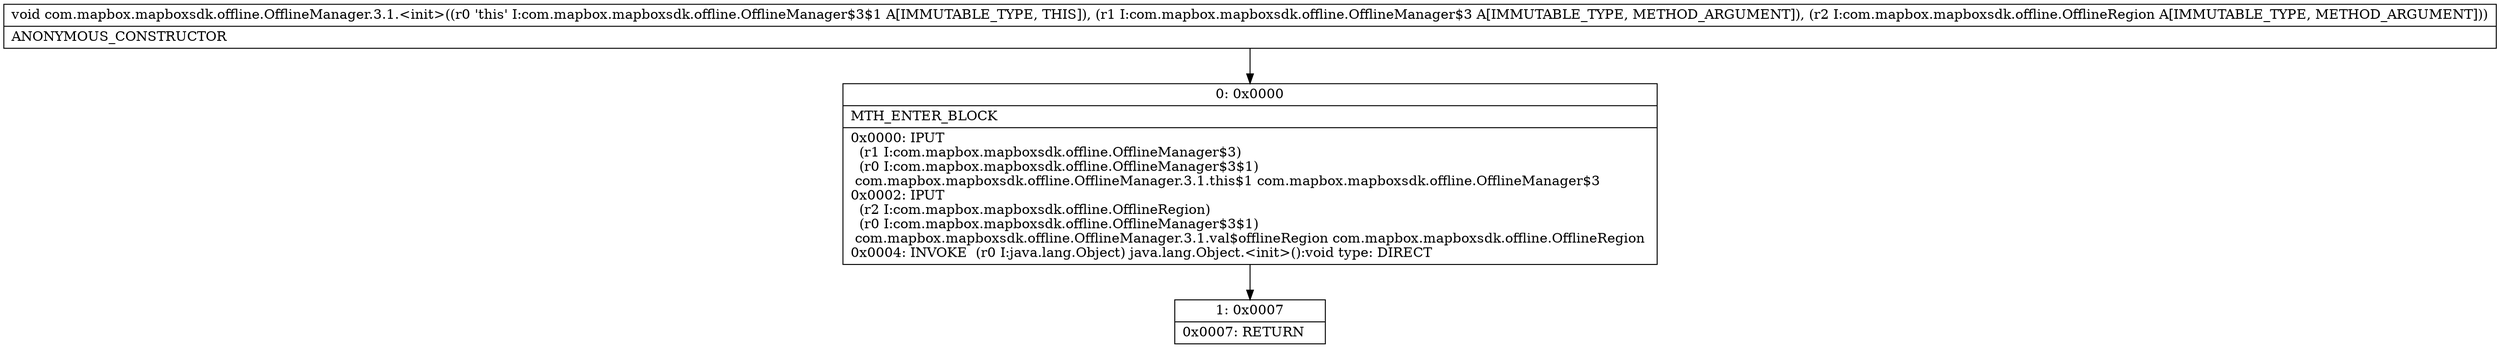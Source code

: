 digraph "CFG forcom.mapbox.mapboxsdk.offline.OfflineManager.3.1.\<init\>(Lcom\/mapbox\/mapboxsdk\/offline\/OfflineManager$3;Lcom\/mapbox\/mapboxsdk\/offline\/OfflineRegion;)V" {
Node_0 [shape=record,label="{0\:\ 0x0000|MTH_ENTER_BLOCK\l|0x0000: IPUT  \l  (r1 I:com.mapbox.mapboxsdk.offline.OfflineManager$3)\l  (r0 I:com.mapbox.mapboxsdk.offline.OfflineManager$3$1)\l com.mapbox.mapboxsdk.offline.OfflineManager.3.1.this$1 com.mapbox.mapboxsdk.offline.OfflineManager$3 \l0x0002: IPUT  \l  (r2 I:com.mapbox.mapboxsdk.offline.OfflineRegion)\l  (r0 I:com.mapbox.mapboxsdk.offline.OfflineManager$3$1)\l com.mapbox.mapboxsdk.offline.OfflineManager.3.1.val$offlineRegion com.mapbox.mapboxsdk.offline.OfflineRegion \l0x0004: INVOKE  (r0 I:java.lang.Object) java.lang.Object.\<init\>():void type: DIRECT \l}"];
Node_1 [shape=record,label="{1\:\ 0x0007|0x0007: RETURN   \l}"];
MethodNode[shape=record,label="{void com.mapbox.mapboxsdk.offline.OfflineManager.3.1.\<init\>((r0 'this' I:com.mapbox.mapboxsdk.offline.OfflineManager$3$1 A[IMMUTABLE_TYPE, THIS]), (r1 I:com.mapbox.mapboxsdk.offline.OfflineManager$3 A[IMMUTABLE_TYPE, METHOD_ARGUMENT]), (r2 I:com.mapbox.mapboxsdk.offline.OfflineRegion A[IMMUTABLE_TYPE, METHOD_ARGUMENT]))  | ANONYMOUS_CONSTRUCTOR\l}"];
MethodNode -> Node_0;
Node_0 -> Node_1;
}

